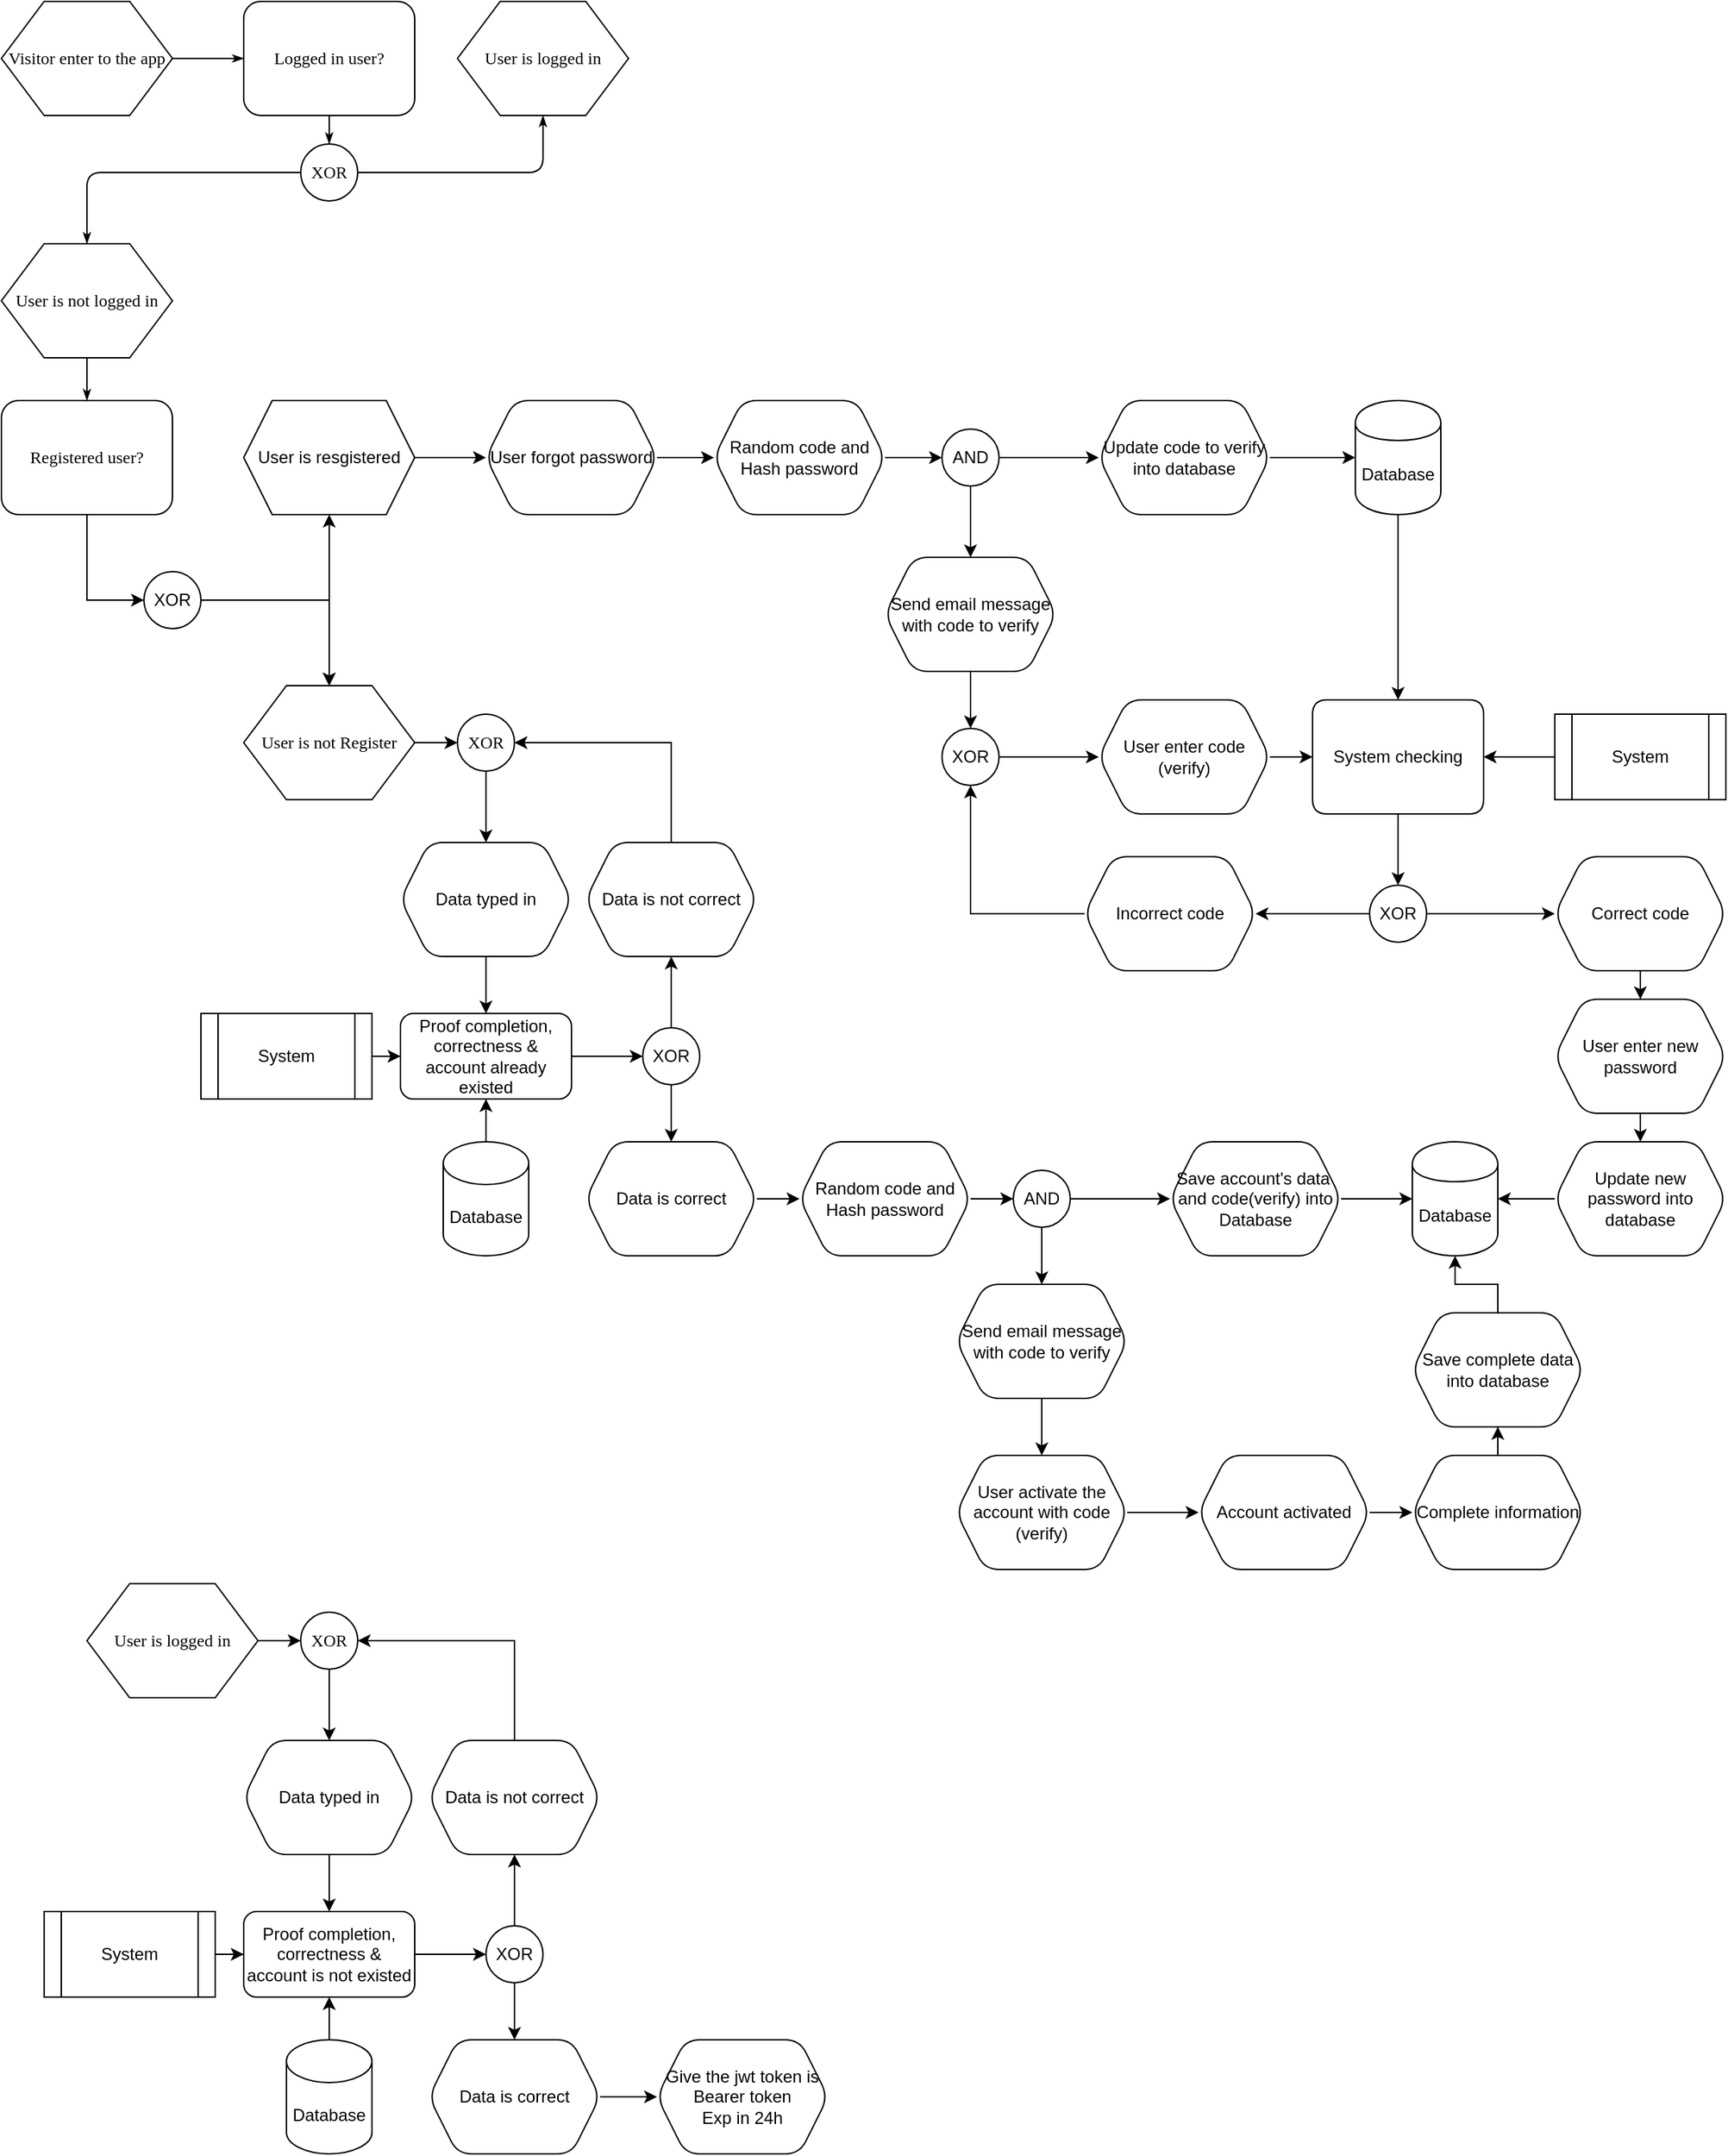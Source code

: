 <mxfile version="13.8.1" type="github">
  <diagram name="Page-1" id="8ce9d11a-91a2-4d17-14d8-a56ed91bf033">
    <mxGraphModel dx="1422" dy="768" grid="1" gridSize="10" guides="1" tooltips="1" connect="1" arrows="1" fold="1" page="1" pageScale="1" pageWidth="1100" pageHeight="850" background="#ffffff" math="0" shadow="0">
      <root>
        <mxCell id="0" />
        <mxCell id="1" parent="0" />
        <mxCell id="17ea667e15c223fc-28" style="edgeStyle=orthogonalEdgeStyle;rounded=1;html=1;labelBackgroundColor=none;startArrow=none;startFill=0;startSize=5;endArrow=classicThin;endFill=1;endSize=5;jettySize=auto;orthogonalLoop=1;strokeWidth=1;fontFamily=Verdana;fontSize=8" parent="1" source="17ea667e15c223fc-1" target="17ea667e15c223fc-2" edge="1">
          <mxGeometry relative="1" as="geometry" />
        </mxCell>
        <mxCell id="17ea667e15c223fc-1" value="Visitor enter to the app" style="shape=hexagon;perimeter=hexagonPerimeter;whiteSpace=wrap;html=1;rounded=0;shadow=0;labelBackgroundColor=none;strokeWidth=1;fontFamily=Verdana;fontSize=12;align=center;" parent="1" vertex="1">
          <mxGeometry x="10" y="60" width="120" height="80" as="geometry" />
        </mxCell>
        <mxCell id="17ea667e15c223fc-29" style="edgeStyle=orthogonalEdgeStyle;rounded=1;html=1;labelBackgroundColor=none;startArrow=none;startFill=0;startSize=5;endArrow=classicThin;endFill=1;endSize=5;jettySize=auto;orthogonalLoop=1;strokeWidth=1;fontFamily=Verdana;fontSize=8" parent="1" source="17ea667e15c223fc-2" target="17ea667e15c223fc-3" edge="1">
          <mxGeometry relative="1" as="geometry" />
        </mxCell>
        <mxCell id="17ea667e15c223fc-2" value="Logged in user?" style="rounded=1;whiteSpace=wrap;html=1;shadow=0;labelBackgroundColor=none;strokeWidth=1;fontFamily=Verdana;fontSize=12;align=center;" parent="1" vertex="1">
          <mxGeometry x="180" y="60" width="120" height="80" as="geometry" />
        </mxCell>
        <mxCell id="17ea667e15c223fc-30" style="edgeStyle=orthogonalEdgeStyle;rounded=1;html=1;labelBackgroundColor=none;startArrow=none;startFill=0;startSize=5;endArrow=classicThin;endFill=1;endSize=5;jettySize=auto;orthogonalLoop=1;strokeWidth=1;fontFamily=Verdana;fontSize=8" parent="1" source="17ea667e15c223fc-3" target="17ea667e15c223fc-5" edge="1">
          <mxGeometry relative="1" as="geometry" />
        </mxCell>
        <mxCell id="17ea667e15c223fc-31" style="edgeStyle=orthogonalEdgeStyle;rounded=1;html=1;labelBackgroundColor=none;startArrow=none;startFill=0;startSize=5;endArrow=classicThin;endFill=1;endSize=5;jettySize=auto;orthogonalLoop=1;strokeWidth=1;fontFamily=Verdana;fontSize=8" parent="1" source="17ea667e15c223fc-3" target="17ea667e15c223fc-4" edge="1">
          <mxGeometry relative="1" as="geometry" />
        </mxCell>
        <mxCell id="17ea667e15c223fc-3" value="XOR" style="ellipse;whiteSpace=wrap;html=1;rounded=1;shadow=0;labelBackgroundColor=none;strokeWidth=1;fontFamily=Verdana;fontSize=12;align=center;" parent="1" vertex="1">
          <mxGeometry x="220" y="160" width="40" height="40" as="geometry" />
        </mxCell>
        <mxCell id="17ea667e15c223fc-39" style="edgeStyle=orthogonalEdgeStyle;rounded=1;html=1;labelBackgroundColor=none;startArrow=none;startFill=0;startSize=5;endArrow=classicThin;endFill=1;endSize=5;jettySize=auto;orthogonalLoop=1;strokeWidth=1;fontFamily=Verdana;fontSize=8" parent="1" source="17ea667e15c223fc-4" target="17ea667e15c223fc-7" edge="1">
          <mxGeometry relative="1" as="geometry" />
        </mxCell>
        <mxCell id="17ea667e15c223fc-4" value="User is not logged in" style="shape=hexagon;perimeter=hexagonPerimeter;whiteSpace=wrap;html=1;rounded=0;shadow=0;labelBackgroundColor=none;strokeWidth=1;fontFamily=Verdana;fontSize=12;align=center;" parent="1" vertex="1">
          <mxGeometry x="10" y="230" width="120" height="80" as="geometry" />
        </mxCell>
        <mxCell id="17ea667e15c223fc-5" value="User is logged in" style="shape=hexagon;perimeter=hexagonPerimeter;whiteSpace=wrap;html=1;rounded=0;shadow=0;labelBackgroundColor=none;strokeWidth=1;fontFamily=Verdana;fontSize=12;align=center;" parent="1" vertex="1">
          <mxGeometry x="330" y="60" width="120" height="80" as="geometry" />
        </mxCell>
        <mxCell id="700U0XtGlQfou1sjLYNv-8" value="" style="edgeStyle=orthogonalEdgeStyle;rounded=0;orthogonalLoop=1;jettySize=auto;html=1;" parent="1" source="17ea667e15c223fc-7" target="700U0XtGlQfou1sjLYNv-2" edge="1">
          <mxGeometry relative="1" as="geometry">
            <Array as="points">
              <mxPoint x="70" y="480" />
            </Array>
          </mxGeometry>
        </mxCell>
        <mxCell id="17ea667e15c223fc-7" value="Registered user?" style="rounded=1;whiteSpace=wrap;html=1;shadow=0;labelBackgroundColor=none;strokeWidth=1;fontFamily=Verdana;fontSize=12;align=center;" parent="1" vertex="1">
          <mxGeometry x="10" y="340" width="120" height="80" as="geometry" />
        </mxCell>
        <mxCell id="700U0XtGlQfou1sjLYNv-15" value="" style="edgeStyle=orthogonalEdgeStyle;rounded=0;orthogonalLoop=1;jettySize=auto;html=1;" parent="1" source="17ea667e15c223fc-11" target="700U0XtGlQfou1sjLYNv-14" edge="1">
          <mxGeometry relative="1" as="geometry" />
        </mxCell>
        <mxCell id="17ea667e15c223fc-11" value="User is not Register" style="shape=hexagon;perimeter=hexagonPerimeter;whiteSpace=wrap;html=1;rounded=0;shadow=0;labelBackgroundColor=none;strokeWidth=1;fontFamily=Verdana;fontSize=12;align=center;" parent="1" vertex="1">
          <mxGeometry x="180" y="540" width="120" height="80" as="geometry" />
        </mxCell>
        <mxCell id="700U0XtGlQfou1sjLYNv-5" value="" style="edgeStyle=orthogonalEdgeStyle;rounded=0;orthogonalLoop=1;jettySize=auto;html=1;" parent="1" source="700U0XtGlQfou1sjLYNv-2" target="17ea667e15c223fc-11" edge="1">
          <mxGeometry relative="1" as="geometry" />
        </mxCell>
        <mxCell id="700U0XtGlQfou1sjLYNv-12" value="" style="edgeStyle=orthogonalEdgeStyle;rounded=0;orthogonalLoop=1;jettySize=auto;html=1;" parent="1" source="700U0XtGlQfou1sjLYNv-2" target="700U0XtGlQfou1sjLYNv-11" edge="1">
          <mxGeometry relative="1" as="geometry" />
        </mxCell>
        <mxCell id="700U0XtGlQfou1sjLYNv-13" value="" style="edgeStyle=orthogonalEdgeStyle;rounded=0;orthogonalLoop=1;jettySize=auto;html=1;" parent="1" source="700U0XtGlQfou1sjLYNv-2" target="17ea667e15c223fc-11" edge="1">
          <mxGeometry relative="1" as="geometry" />
        </mxCell>
        <mxCell id="700U0XtGlQfou1sjLYNv-2" value="XOR" style="ellipse;whiteSpace=wrap;html=1;" parent="1" vertex="1">
          <mxGeometry x="110" y="460" width="40" height="40" as="geometry" />
        </mxCell>
        <mxCell id="700U0XtGlQfou1sjLYNv-72" value="" style="edgeStyle=orthogonalEdgeStyle;rounded=0;orthogonalLoop=1;jettySize=auto;html=1;" parent="1" source="700U0XtGlQfou1sjLYNv-11" target="700U0XtGlQfou1sjLYNv-71" edge="1">
          <mxGeometry relative="1" as="geometry" />
        </mxCell>
        <mxCell id="700U0XtGlQfou1sjLYNv-11" value="User is resgistered" style="shape=hexagon;perimeter=hexagonPerimeter2;whiteSpace=wrap;html=1;fixedSize=1;" parent="1" vertex="1">
          <mxGeometry x="180" y="340" width="120" height="80" as="geometry" />
        </mxCell>
        <mxCell id="700U0XtGlQfou1sjLYNv-50" value="" style="edgeStyle=orthogonalEdgeStyle;rounded=0;orthogonalLoop=1;jettySize=auto;html=1;" parent="1" source="700U0XtGlQfou1sjLYNv-14" target="700U0XtGlQfou1sjLYNv-26" edge="1">
          <mxGeometry relative="1" as="geometry" />
        </mxCell>
        <mxCell id="700U0XtGlQfou1sjLYNv-14" value="XOR" style="ellipse;whiteSpace=wrap;html=1;rounded=0;shadow=0;fontFamily=Verdana;strokeWidth=1;" parent="1" vertex="1">
          <mxGeometry x="330" y="560" width="40" height="40" as="geometry" />
        </mxCell>
        <mxCell id="700U0XtGlQfou1sjLYNv-29" value="" style="edgeStyle=orthogonalEdgeStyle;rounded=0;orthogonalLoop=1;jettySize=auto;html=1;" parent="1" source="700U0XtGlQfou1sjLYNv-26" target="700U0XtGlQfou1sjLYNv-28" edge="1">
          <mxGeometry relative="1" as="geometry" />
        </mxCell>
        <mxCell id="700U0XtGlQfou1sjLYNv-26" value="Data typed in" style="shape=hexagon;perimeter=hexagonPerimeter2;whiteSpace=wrap;html=1;fixedSize=1;rounded=1;" parent="1" vertex="1">
          <mxGeometry x="290" y="650" width="120" height="80" as="geometry" />
        </mxCell>
        <mxCell id="700U0XtGlQfou1sjLYNv-33" value="" style="edgeStyle=orthogonalEdgeStyle;rounded=0;orthogonalLoop=1;jettySize=auto;html=1;" parent="1" source="700U0XtGlQfou1sjLYNv-28" target="700U0XtGlQfou1sjLYNv-32" edge="1">
          <mxGeometry relative="1" as="geometry" />
        </mxCell>
        <mxCell id="700U0XtGlQfou1sjLYNv-28" value="Proof completion, correctness &amp;amp; account already existed" style="whiteSpace=wrap;html=1;rounded=1;" parent="1" vertex="1">
          <mxGeometry x="290" y="770" width="120" height="60" as="geometry" />
        </mxCell>
        <mxCell id="700U0XtGlQfou1sjLYNv-35" value="" style="edgeStyle=orthogonalEdgeStyle;rounded=0;orthogonalLoop=1;jettySize=auto;html=1;" parent="1" source="700U0XtGlQfou1sjLYNv-32" target="700U0XtGlQfou1sjLYNv-34" edge="1">
          <mxGeometry relative="1" as="geometry" />
        </mxCell>
        <mxCell id="700U0XtGlQfou1sjLYNv-37" value="" style="edgeStyle=orthogonalEdgeStyle;rounded=0;orthogonalLoop=1;jettySize=auto;html=1;" parent="1" source="700U0XtGlQfou1sjLYNv-32" target="700U0XtGlQfou1sjLYNv-36" edge="1">
          <mxGeometry relative="1" as="geometry" />
        </mxCell>
        <mxCell id="700U0XtGlQfou1sjLYNv-32" value="XOR" style="ellipse;whiteSpace=wrap;html=1;rounded=1;" parent="1" vertex="1">
          <mxGeometry x="460" y="780" width="40" height="40" as="geometry" />
        </mxCell>
        <mxCell id="700U0XtGlQfou1sjLYNv-38" value="" style="edgeStyle=orthogonalEdgeStyle;rounded=0;orthogonalLoop=1;jettySize=auto;html=1;entryX=1;entryY=0.5;entryDx=0;entryDy=0;" parent="1" source="700U0XtGlQfou1sjLYNv-34" target="700U0XtGlQfou1sjLYNv-14" edge="1">
          <mxGeometry relative="1" as="geometry">
            <mxPoint x="480" y="670" as="targetPoint" />
            <Array as="points">
              <mxPoint x="480" y="580" />
            </Array>
          </mxGeometry>
        </mxCell>
        <mxCell id="700U0XtGlQfou1sjLYNv-34" value="Data is not correct" style="shape=hexagon;perimeter=hexagonPerimeter2;whiteSpace=wrap;html=1;fixedSize=1;rounded=1;" parent="1" vertex="1">
          <mxGeometry x="420" y="650" width="120" height="80" as="geometry" />
        </mxCell>
        <mxCell id="700U0XtGlQfou1sjLYNv-53" value="" style="edgeStyle=orthogonalEdgeStyle;rounded=0;orthogonalLoop=1;jettySize=auto;html=1;" parent="1" source="700U0XtGlQfou1sjLYNv-36" target="700U0XtGlQfou1sjLYNv-52" edge="1">
          <mxGeometry relative="1" as="geometry" />
        </mxCell>
        <mxCell id="700U0XtGlQfou1sjLYNv-36" value="Data is correct" style="shape=hexagon;perimeter=hexagonPerimeter2;whiteSpace=wrap;html=1;fixedSize=1;rounded=1;" parent="1" vertex="1">
          <mxGeometry x="420" y="860" width="120" height="80" as="geometry" />
        </mxCell>
        <mxCell id="700U0XtGlQfou1sjLYNv-56" value="" style="edgeStyle=orthogonalEdgeStyle;rounded=0;orthogonalLoop=1;jettySize=auto;html=1;" parent="1" source="700U0XtGlQfou1sjLYNv-39" target="700U0XtGlQfou1sjLYNv-55" edge="1">
          <mxGeometry relative="1" as="geometry" />
        </mxCell>
        <mxCell id="700U0XtGlQfou1sjLYNv-59" value="" style="edgeStyle=orthogonalEdgeStyle;rounded=0;orthogonalLoop=1;jettySize=auto;html=1;" parent="1" source="700U0XtGlQfou1sjLYNv-39" target="700U0XtGlQfou1sjLYNv-58" edge="1">
          <mxGeometry relative="1" as="geometry" />
        </mxCell>
        <mxCell id="700U0XtGlQfou1sjLYNv-39" value="AND" style="ellipse;whiteSpace=wrap;html=1;rounded=1;" parent="1" vertex="1">
          <mxGeometry x="720" y="880" width="40" height="40" as="geometry" />
        </mxCell>
        <mxCell id="700U0XtGlQfou1sjLYNv-43" value="Database" style="shape=cylinder;whiteSpace=wrap;html=1;boundedLbl=1;backgroundOutline=1;rounded=1;" parent="1" vertex="1">
          <mxGeometry x="1000" y="860" width="60" height="80" as="geometry" />
        </mxCell>
        <mxCell id="700U0XtGlQfou1sjLYNv-48" value="" style="edgeStyle=orthogonalEdgeStyle;rounded=0;orthogonalLoop=1;jettySize=auto;html=1;" parent="1" source="700U0XtGlQfou1sjLYNv-47" target="700U0XtGlQfou1sjLYNv-28" edge="1">
          <mxGeometry relative="1" as="geometry" />
        </mxCell>
        <mxCell id="700U0XtGlQfou1sjLYNv-47" value="Database" style="shape=cylinder3;whiteSpace=wrap;html=1;boundedLbl=1;backgroundOutline=1;size=15;" parent="1" vertex="1">
          <mxGeometry x="320" y="860" width="60" height="80" as="geometry" />
        </mxCell>
        <mxCell id="700U0XtGlQfou1sjLYNv-54" value="" style="edgeStyle=orthogonalEdgeStyle;rounded=0;orthogonalLoop=1;jettySize=auto;html=1;" parent="1" source="700U0XtGlQfou1sjLYNv-52" target="700U0XtGlQfou1sjLYNv-39" edge="1">
          <mxGeometry relative="1" as="geometry" />
        </mxCell>
        <mxCell id="700U0XtGlQfou1sjLYNv-52" value="Random code and Hash password" style="shape=hexagon;perimeter=hexagonPerimeter2;whiteSpace=wrap;html=1;fixedSize=1;rounded=1;" parent="1" vertex="1">
          <mxGeometry x="570" y="860" width="120" height="80" as="geometry" />
        </mxCell>
        <mxCell id="700U0XtGlQfou1sjLYNv-57" value="" style="edgeStyle=orthogonalEdgeStyle;rounded=0;orthogonalLoop=1;jettySize=auto;html=1;" parent="1" source="700U0XtGlQfou1sjLYNv-55" target="700U0XtGlQfou1sjLYNv-43" edge="1">
          <mxGeometry relative="1" as="geometry" />
        </mxCell>
        <mxCell id="700U0XtGlQfou1sjLYNv-55" value="Save account&#39;s data&amp;nbsp; and code(verify) into Database " style="shape=hexagon;perimeter=hexagonPerimeter2;whiteSpace=wrap;html=1;fixedSize=1;rounded=1;" parent="1" vertex="1">
          <mxGeometry x="830" y="860" width="120" height="80" as="geometry" />
        </mxCell>
        <mxCell id="700U0XtGlQfou1sjLYNv-61" value="" style="edgeStyle=orthogonalEdgeStyle;rounded=0;orthogonalLoop=1;jettySize=auto;html=1;" parent="1" source="700U0XtGlQfou1sjLYNv-58" target="700U0XtGlQfou1sjLYNv-60" edge="1">
          <mxGeometry relative="1" as="geometry" />
        </mxCell>
        <mxCell id="700U0XtGlQfou1sjLYNv-58" value="Send email message with code to verify" style="shape=hexagon;perimeter=hexagonPerimeter2;whiteSpace=wrap;html=1;fixedSize=1;rounded=1;" parent="1" vertex="1">
          <mxGeometry x="680" y="960" width="120" height="80" as="geometry" />
        </mxCell>
        <mxCell id="700U0XtGlQfou1sjLYNv-63" value="" style="edgeStyle=orthogonalEdgeStyle;rounded=0;orthogonalLoop=1;jettySize=auto;html=1;" parent="1" source="700U0XtGlQfou1sjLYNv-60" target="700U0XtGlQfou1sjLYNv-62" edge="1">
          <mxGeometry relative="1" as="geometry" />
        </mxCell>
        <mxCell id="700U0XtGlQfou1sjLYNv-60" value="User activate the account with code (verify)" style="shape=hexagon;perimeter=hexagonPerimeter2;whiteSpace=wrap;html=1;fixedSize=1;rounded=1;" parent="1" vertex="1">
          <mxGeometry x="680" y="1080" width="120" height="80" as="geometry" />
        </mxCell>
        <mxCell id="BUsNLJVFopzORBVsBdYY-25" value="" style="edgeStyle=orthogonalEdgeStyle;rounded=0;orthogonalLoop=1;jettySize=auto;html=1;" edge="1" parent="1" source="700U0XtGlQfou1sjLYNv-62" target="BUsNLJVFopzORBVsBdYY-24">
          <mxGeometry relative="1" as="geometry" />
        </mxCell>
        <mxCell id="700U0XtGlQfou1sjLYNv-62" value="Account activated" style="shape=hexagon;perimeter=hexagonPerimeter2;whiteSpace=wrap;html=1;fixedSize=1;rounded=1;" parent="1" vertex="1">
          <mxGeometry x="850" y="1080" width="120" height="80" as="geometry" />
        </mxCell>
        <mxCell id="700U0XtGlQfou1sjLYNv-74" value="" style="edgeStyle=orthogonalEdgeStyle;rounded=0;orthogonalLoop=1;jettySize=auto;html=1;entryX=0;entryY=0.5;entryDx=0;entryDy=0;" parent="1" source="700U0XtGlQfou1sjLYNv-71" target="700U0XtGlQfou1sjLYNv-75" edge="1">
          <mxGeometry relative="1" as="geometry">
            <mxPoint x="540" y="380" as="targetPoint" />
          </mxGeometry>
        </mxCell>
        <mxCell id="700U0XtGlQfou1sjLYNv-71" value="User forgot password" style="shape=hexagon;perimeter=hexagonPerimeter2;whiteSpace=wrap;html=1;fixedSize=1;rounded=1;" parent="1" vertex="1">
          <mxGeometry x="350" y="340" width="120" height="80" as="geometry" />
        </mxCell>
        <mxCell id="700U0XtGlQfou1sjLYNv-89" value="" style="edgeStyle=orthogonalEdgeStyle;rounded=0;orthogonalLoop=1;jettySize=auto;html=1;" parent="1" source="700U0XtGlQfou1sjLYNv-75" target="700U0XtGlQfou1sjLYNv-78" edge="1">
          <mxGeometry relative="1" as="geometry" />
        </mxCell>
        <mxCell id="700U0XtGlQfou1sjLYNv-75" value="Random code and Hash password" style="shape=hexagon;perimeter=hexagonPerimeter2;whiteSpace=wrap;html=1;fixedSize=1;rounded=1;" parent="1" vertex="1">
          <mxGeometry x="510" y="340" width="120" height="80" as="geometry" />
        </mxCell>
        <mxCell id="700U0XtGlQfou1sjLYNv-76" value="" style="edgeStyle=orthogonalEdgeStyle;rounded=0;orthogonalLoop=1;jettySize=auto;html=1;" parent="1" source="700U0XtGlQfou1sjLYNv-78" target="700U0XtGlQfou1sjLYNv-82" edge="1">
          <mxGeometry relative="1" as="geometry" />
        </mxCell>
        <mxCell id="700U0XtGlQfou1sjLYNv-77" value="" style="edgeStyle=orthogonalEdgeStyle;rounded=0;orthogonalLoop=1;jettySize=auto;html=1;" parent="1" source="700U0XtGlQfou1sjLYNv-78" target="700U0XtGlQfou1sjLYNv-84" edge="1">
          <mxGeometry relative="1" as="geometry" />
        </mxCell>
        <mxCell id="700U0XtGlQfou1sjLYNv-78" value="AND" style="ellipse;whiteSpace=wrap;html=1;rounded=1;" parent="1" vertex="1">
          <mxGeometry x="670" y="360" width="40" height="40" as="geometry" />
        </mxCell>
        <mxCell id="700U0XtGlQfou1sjLYNv-101" value="" style="edgeStyle=orthogonalEdgeStyle;rounded=0;orthogonalLoop=1;jettySize=auto;html=1;" parent="1" source="700U0XtGlQfou1sjLYNv-79" target="700U0XtGlQfou1sjLYNv-87" edge="1">
          <mxGeometry relative="1" as="geometry" />
        </mxCell>
        <mxCell id="700U0XtGlQfou1sjLYNv-79" value="Database" style="shape=cylinder;whiteSpace=wrap;html=1;boundedLbl=1;backgroundOutline=1;rounded=1;" parent="1" vertex="1">
          <mxGeometry x="960" y="340" width="60" height="80" as="geometry" />
        </mxCell>
        <mxCell id="700U0XtGlQfou1sjLYNv-81" value="" style="edgeStyle=orthogonalEdgeStyle;rounded=0;orthogonalLoop=1;jettySize=auto;html=1;" parent="1" source="700U0XtGlQfou1sjLYNv-82" target="700U0XtGlQfou1sjLYNv-79" edge="1">
          <mxGeometry relative="1" as="geometry" />
        </mxCell>
        <mxCell id="700U0XtGlQfou1sjLYNv-82" value="Update code to verify into database" style="shape=hexagon;perimeter=hexagonPerimeter2;whiteSpace=wrap;html=1;fixedSize=1;rounded=1;" parent="1" vertex="1">
          <mxGeometry x="780" y="340" width="120" height="80" as="geometry" />
        </mxCell>
        <mxCell id="700U0XtGlQfou1sjLYNv-96" value="" style="edgeStyle=orthogonalEdgeStyle;rounded=0;orthogonalLoop=1;jettySize=auto;html=1;" parent="1" source="700U0XtGlQfou1sjLYNv-84" target="700U0XtGlQfou1sjLYNv-94" edge="1">
          <mxGeometry relative="1" as="geometry" />
        </mxCell>
        <mxCell id="700U0XtGlQfou1sjLYNv-84" value="Send email message with code to verify" style="shape=hexagon;perimeter=hexagonPerimeter2;whiteSpace=wrap;html=1;fixedSize=1;rounded=1;" parent="1" vertex="1">
          <mxGeometry x="630" y="450" width="120" height="80" as="geometry" />
        </mxCell>
        <mxCell id="700U0XtGlQfou1sjLYNv-85" value="" style="edgeStyle=orthogonalEdgeStyle;rounded=0;orthogonalLoop=1;jettySize=auto;html=1;" parent="1" source="700U0XtGlQfou1sjLYNv-86" target="700U0XtGlQfou1sjLYNv-87" edge="1">
          <mxGeometry relative="1" as="geometry" />
        </mxCell>
        <mxCell id="700U0XtGlQfou1sjLYNv-86" value="User enter code (verify)" style="shape=hexagon;perimeter=hexagonPerimeter2;whiteSpace=wrap;html=1;fixedSize=1;rounded=1;" parent="1" vertex="1">
          <mxGeometry x="780" y="550" width="120" height="80" as="geometry" />
        </mxCell>
        <mxCell id="700U0XtGlQfou1sjLYNv-109" value="" style="edgeStyle=orthogonalEdgeStyle;rounded=0;orthogonalLoop=1;jettySize=auto;html=1;" parent="1" source="700U0XtGlQfou1sjLYNv-87" target="700U0XtGlQfou1sjLYNv-108" edge="1">
          <mxGeometry relative="1" as="geometry" />
        </mxCell>
        <mxCell id="700U0XtGlQfou1sjLYNv-87" value="System checking" style="shape=hexagon;perimeter=hexagonPerimeter2;whiteSpace=wrap;html=1;fixedSize=1;rounded=1;size=0;" parent="1" vertex="1">
          <mxGeometry x="930" y="550" width="120" height="80" as="geometry" />
        </mxCell>
        <mxCell id="700U0XtGlQfou1sjLYNv-97" value="" style="edgeStyle=orthogonalEdgeStyle;rounded=0;orthogonalLoop=1;jettySize=auto;html=1;" parent="1" source="700U0XtGlQfou1sjLYNv-94" target="700U0XtGlQfou1sjLYNv-86" edge="1">
          <mxGeometry relative="1" as="geometry" />
        </mxCell>
        <mxCell id="700U0XtGlQfou1sjLYNv-94" value="XOR" style="ellipse;whiteSpace=wrap;html=1;rounded=1;" parent="1" vertex="1">
          <mxGeometry x="670" y="570" width="40" height="40" as="geometry" />
        </mxCell>
        <mxCell id="700U0XtGlQfou1sjLYNv-100" value="" style="edgeStyle=orthogonalEdgeStyle;rounded=0;orthogonalLoop=1;jettySize=auto;html=1;" parent="1" source="700U0XtGlQfou1sjLYNv-98" target="700U0XtGlQfou1sjLYNv-94" edge="1">
          <mxGeometry relative="1" as="geometry" />
        </mxCell>
        <mxCell id="700U0XtGlQfou1sjLYNv-98" value="Incorrect code" style="shape=hexagon;perimeter=hexagonPerimeter2;whiteSpace=wrap;html=1;fixedSize=1;rounded=1;" parent="1" vertex="1">
          <mxGeometry x="770" y="660" width="120" height="80" as="geometry" />
        </mxCell>
        <mxCell id="700U0XtGlQfou1sjLYNv-107" value="" style="edgeStyle=orthogonalEdgeStyle;rounded=0;orthogonalLoop=1;jettySize=auto;html=1;" parent="1" source="700U0XtGlQfou1sjLYNv-105" target="700U0XtGlQfou1sjLYNv-87" edge="1">
          <mxGeometry relative="1" as="geometry" />
        </mxCell>
        <mxCell id="700U0XtGlQfou1sjLYNv-105" value="System" style="shape=process;whiteSpace=wrap;html=1;backgroundOutline=1;" parent="1" vertex="1">
          <mxGeometry x="1100" y="560" width="120" height="60" as="geometry" />
        </mxCell>
        <mxCell id="700U0XtGlQfou1sjLYNv-110" value="" style="edgeStyle=orthogonalEdgeStyle;rounded=0;orthogonalLoop=1;jettySize=auto;html=1;" parent="1" source="700U0XtGlQfou1sjLYNv-108" target="700U0XtGlQfou1sjLYNv-98" edge="1">
          <mxGeometry relative="1" as="geometry" />
        </mxCell>
        <mxCell id="700U0XtGlQfou1sjLYNv-112" value="" style="edgeStyle=orthogonalEdgeStyle;rounded=0;orthogonalLoop=1;jettySize=auto;html=1;" parent="1" source="700U0XtGlQfou1sjLYNv-108" target="700U0XtGlQfou1sjLYNv-111" edge="1">
          <mxGeometry relative="1" as="geometry" />
        </mxCell>
        <mxCell id="700U0XtGlQfou1sjLYNv-108" value="XOR" style="ellipse;whiteSpace=wrap;html=1;rounded=1;" parent="1" vertex="1">
          <mxGeometry x="970" y="680" width="40" height="40" as="geometry" />
        </mxCell>
        <mxCell id="700U0XtGlQfou1sjLYNv-114" value="" style="edgeStyle=orthogonalEdgeStyle;rounded=0;orthogonalLoop=1;jettySize=auto;html=1;" parent="1" source="700U0XtGlQfou1sjLYNv-111" target="700U0XtGlQfou1sjLYNv-113" edge="1">
          <mxGeometry relative="1" as="geometry" />
        </mxCell>
        <mxCell id="700U0XtGlQfou1sjLYNv-111" value="Correct code" style="shape=hexagon;perimeter=hexagonPerimeter2;whiteSpace=wrap;html=1;fixedSize=1;rounded=1;" parent="1" vertex="1">
          <mxGeometry x="1100" y="660" width="120" height="80" as="geometry" />
        </mxCell>
        <mxCell id="700U0XtGlQfou1sjLYNv-119" value="" style="edgeStyle=orthogonalEdgeStyle;rounded=0;orthogonalLoop=1;jettySize=auto;html=1;" parent="1" source="700U0XtGlQfou1sjLYNv-113" target="700U0XtGlQfou1sjLYNv-117" edge="1">
          <mxGeometry relative="1" as="geometry" />
        </mxCell>
        <mxCell id="700U0XtGlQfou1sjLYNv-113" value="User enter new password" style="shape=hexagon;perimeter=hexagonPerimeter2;whiteSpace=wrap;html=1;fixedSize=1;rounded=1;" parent="1" vertex="1">
          <mxGeometry x="1100" y="760" width="120" height="80" as="geometry" />
        </mxCell>
        <mxCell id="700U0XtGlQfou1sjLYNv-118" value="" style="edgeStyle=orthogonalEdgeStyle;rounded=0;orthogonalLoop=1;jettySize=auto;html=1;" parent="1" source="700U0XtGlQfou1sjLYNv-117" target="700U0XtGlQfou1sjLYNv-43" edge="1">
          <mxGeometry relative="1" as="geometry" />
        </mxCell>
        <mxCell id="700U0XtGlQfou1sjLYNv-117" value="Update new password into database" style="shape=hexagon;perimeter=hexagonPerimeter2;whiteSpace=wrap;html=1;fixedSize=1;rounded=1;" parent="1" vertex="1">
          <mxGeometry x="1100" y="860" width="120" height="80" as="geometry" />
        </mxCell>
        <mxCell id="BUsNLJVFopzORBVsBdYY-2" value="" style="edgeStyle=orthogonalEdgeStyle;rounded=0;orthogonalLoop=1;jettySize=auto;html=1;" edge="1" parent="1" source="BUsNLJVFopzORBVsBdYY-1" target="700U0XtGlQfou1sjLYNv-28">
          <mxGeometry relative="1" as="geometry" />
        </mxCell>
        <mxCell id="BUsNLJVFopzORBVsBdYY-1" value="System" style="shape=process;whiteSpace=wrap;html=1;backgroundOutline=1;" vertex="1" parent="1">
          <mxGeometry x="150" y="770" width="120" height="60" as="geometry" />
        </mxCell>
        <mxCell id="BUsNLJVFopzORBVsBdYY-4" value="" style="edgeStyle=orthogonalEdgeStyle;rounded=0;orthogonalLoop=1;jettySize=auto;html=1;" edge="1" parent="1" source="BUsNLJVFopzORBVsBdYY-5" target="BUsNLJVFopzORBVsBdYY-7">
          <mxGeometry relative="1" as="geometry" />
        </mxCell>
        <mxCell id="BUsNLJVFopzORBVsBdYY-5" value="User is logged in" style="shape=hexagon;perimeter=hexagonPerimeter;whiteSpace=wrap;html=1;rounded=0;shadow=0;labelBackgroundColor=none;strokeWidth=1;fontFamily=Verdana;fontSize=12;align=center;" vertex="1" parent="1">
          <mxGeometry x="70" y="1170" width="120" height="80" as="geometry" />
        </mxCell>
        <mxCell id="BUsNLJVFopzORBVsBdYY-6" value="" style="edgeStyle=orthogonalEdgeStyle;rounded=0;orthogonalLoop=1;jettySize=auto;html=1;" edge="1" parent="1" source="BUsNLJVFopzORBVsBdYY-7" target="BUsNLJVFopzORBVsBdYY-9">
          <mxGeometry relative="1" as="geometry" />
        </mxCell>
        <mxCell id="BUsNLJVFopzORBVsBdYY-7" value="XOR" style="ellipse;whiteSpace=wrap;html=1;rounded=0;shadow=0;fontFamily=Verdana;strokeWidth=1;" vertex="1" parent="1">
          <mxGeometry x="220" y="1190" width="40" height="40" as="geometry" />
        </mxCell>
        <mxCell id="BUsNLJVFopzORBVsBdYY-8" value="" style="edgeStyle=orthogonalEdgeStyle;rounded=0;orthogonalLoop=1;jettySize=auto;html=1;" edge="1" parent="1" source="BUsNLJVFopzORBVsBdYY-9" target="BUsNLJVFopzORBVsBdYY-11">
          <mxGeometry relative="1" as="geometry" />
        </mxCell>
        <mxCell id="BUsNLJVFopzORBVsBdYY-9" value="Data typed in" style="shape=hexagon;perimeter=hexagonPerimeter2;whiteSpace=wrap;html=1;fixedSize=1;rounded=1;" vertex="1" parent="1">
          <mxGeometry x="180" y="1280" width="120" height="80" as="geometry" />
        </mxCell>
        <mxCell id="BUsNLJVFopzORBVsBdYY-10" value="" style="edgeStyle=orthogonalEdgeStyle;rounded=0;orthogonalLoop=1;jettySize=auto;html=1;" edge="1" parent="1" source="BUsNLJVFopzORBVsBdYY-11" target="BUsNLJVFopzORBVsBdYY-14">
          <mxGeometry relative="1" as="geometry" />
        </mxCell>
        <mxCell id="BUsNLJVFopzORBVsBdYY-11" value="Proof completion, correctness &amp;amp; account is not existed" style="whiteSpace=wrap;html=1;rounded=1;" vertex="1" parent="1">
          <mxGeometry x="180" y="1400" width="120" height="60" as="geometry" />
        </mxCell>
        <mxCell id="BUsNLJVFopzORBVsBdYY-12" value="" style="edgeStyle=orthogonalEdgeStyle;rounded=0;orthogonalLoop=1;jettySize=auto;html=1;" edge="1" parent="1" source="BUsNLJVFopzORBVsBdYY-14" target="BUsNLJVFopzORBVsBdYY-16">
          <mxGeometry relative="1" as="geometry" />
        </mxCell>
        <mxCell id="BUsNLJVFopzORBVsBdYY-13" value="" style="edgeStyle=orthogonalEdgeStyle;rounded=0;orthogonalLoop=1;jettySize=auto;html=1;" edge="1" parent="1" source="BUsNLJVFopzORBVsBdYY-14" target="BUsNLJVFopzORBVsBdYY-17">
          <mxGeometry relative="1" as="geometry" />
        </mxCell>
        <mxCell id="BUsNLJVFopzORBVsBdYY-14" value="XOR" style="ellipse;whiteSpace=wrap;html=1;rounded=1;" vertex="1" parent="1">
          <mxGeometry x="350" y="1410" width="40" height="40" as="geometry" />
        </mxCell>
        <mxCell id="BUsNLJVFopzORBVsBdYY-15" value="" style="edgeStyle=orthogonalEdgeStyle;rounded=0;orthogonalLoop=1;jettySize=auto;html=1;entryX=1;entryY=0.5;entryDx=0;entryDy=0;" edge="1" parent="1" source="BUsNLJVFopzORBVsBdYY-16" target="BUsNLJVFopzORBVsBdYY-7">
          <mxGeometry relative="1" as="geometry">
            <mxPoint x="370" y="1300" as="targetPoint" />
            <Array as="points">
              <mxPoint x="370" y="1210" />
            </Array>
          </mxGeometry>
        </mxCell>
        <mxCell id="BUsNLJVFopzORBVsBdYY-16" value="Data is not correct" style="shape=hexagon;perimeter=hexagonPerimeter2;whiteSpace=wrap;html=1;fixedSize=1;rounded=1;" vertex="1" parent="1">
          <mxGeometry x="310" y="1280" width="120" height="80" as="geometry" />
        </mxCell>
        <mxCell id="BUsNLJVFopzORBVsBdYY-23" value="" style="edgeStyle=orthogonalEdgeStyle;rounded=0;orthogonalLoop=1;jettySize=auto;html=1;" edge="1" parent="1" source="BUsNLJVFopzORBVsBdYY-17" target="BUsNLJVFopzORBVsBdYY-22">
          <mxGeometry relative="1" as="geometry" />
        </mxCell>
        <mxCell id="BUsNLJVFopzORBVsBdYY-17" value="Data is correct" style="shape=hexagon;perimeter=hexagonPerimeter2;whiteSpace=wrap;html=1;fixedSize=1;rounded=1;" vertex="1" parent="1">
          <mxGeometry x="310" y="1490" width="120" height="80" as="geometry" />
        </mxCell>
        <mxCell id="BUsNLJVFopzORBVsBdYY-18" value="" style="edgeStyle=orthogonalEdgeStyle;rounded=0;orthogonalLoop=1;jettySize=auto;html=1;" edge="1" parent="1" source="BUsNLJVFopzORBVsBdYY-19" target="BUsNLJVFopzORBVsBdYY-11">
          <mxGeometry relative="1" as="geometry" />
        </mxCell>
        <mxCell id="BUsNLJVFopzORBVsBdYY-19" value="Database" style="shape=cylinder3;whiteSpace=wrap;html=1;boundedLbl=1;backgroundOutline=1;size=15;" vertex="1" parent="1">
          <mxGeometry x="210" y="1490" width="60" height="80" as="geometry" />
        </mxCell>
        <mxCell id="BUsNLJVFopzORBVsBdYY-20" value="" style="edgeStyle=orthogonalEdgeStyle;rounded=0;orthogonalLoop=1;jettySize=auto;html=1;" edge="1" parent="1" source="BUsNLJVFopzORBVsBdYY-21" target="BUsNLJVFopzORBVsBdYY-11">
          <mxGeometry relative="1" as="geometry" />
        </mxCell>
        <mxCell id="BUsNLJVFopzORBVsBdYY-21" value="System" style="shape=process;whiteSpace=wrap;html=1;backgroundOutline=1;" vertex="1" parent="1">
          <mxGeometry x="40" y="1400" width="120" height="60" as="geometry" />
        </mxCell>
        <mxCell id="BUsNLJVFopzORBVsBdYY-22" value="Give the jwt token is Bearer token&lt;br&gt;Exp in 24h" style="shape=hexagon;perimeter=hexagonPerimeter2;whiteSpace=wrap;html=1;fixedSize=1;rounded=1;" vertex="1" parent="1">
          <mxGeometry x="470" y="1490" width="120" height="80" as="geometry" />
        </mxCell>
        <mxCell id="BUsNLJVFopzORBVsBdYY-27" value="" style="edgeStyle=orthogonalEdgeStyle;rounded=0;orthogonalLoop=1;jettySize=auto;html=1;" edge="1" parent="1" source="BUsNLJVFopzORBVsBdYY-24" target="BUsNLJVFopzORBVsBdYY-26">
          <mxGeometry relative="1" as="geometry" />
        </mxCell>
        <mxCell id="BUsNLJVFopzORBVsBdYY-24" value="Complete information" style="shape=hexagon;perimeter=hexagonPerimeter2;whiteSpace=wrap;html=1;fixedSize=1;rounded=1;" vertex="1" parent="1">
          <mxGeometry x="1000" y="1080" width="120" height="80" as="geometry" />
        </mxCell>
        <mxCell id="BUsNLJVFopzORBVsBdYY-28" value="" style="edgeStyle=orthogonalEdgeStyle;rounded=0;orthogonalLoop=1;jettySize=auto;html=1;" edge="1" parent="1" source="BUsNLJVFopzORBVsBdYY-26" target="700U0XtGlQfou1sjLYNv-43">
          <mxGeometry relative="1" as="geometry" />
        </mxCell>
        <mxCell id="BUsNLJVFopzORBVsBdYY-26" value="Save complete data into database" style="shape=hexagon;perimeter=hexagonPerimeter2;whiteSpace=wrap;html=1;fixedSize=1;rounded=1;" vertex="1" parent="1">
          <mxGeometry x="1000" y="980" width="120" height="80" as="geometry" />
        </mxCell>
      </root>
    </mxGraphModel>
  </diagram>
</mxfile>
